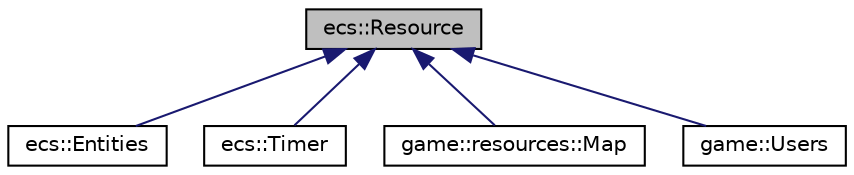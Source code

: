 digraph "ecs::Resource"
{
 // LATEX_PDF_SIZE
  edge [fontname="Helvetica",fontsize="10",labelfontname="Helvetica",labelfontsize="10"];
  node [fontname="Helvetica",fontsize="10",shape=record];
  Node1 [label="ecs::Resource",height=0.2,width=0.4,color="black", fillcolor="grey75", style="filled", fontcolor="black",tooltip=" "];
  Node1 -> Node2 [dir="back",color="midnightblue",fontsize="10",style="solid",fontname="Helvetica"];
  Node2 [label="ecs::Entities",height=0.2,width=0.4,color="black", fillcolor="white", style="filled",URL="$classecs_1_1_entities.html",tooltip="The entities world resource."];
  Node1 -> Node3 [dir="back",color="midnightblue",fontsize="10",style="solid",fontname="Helvetica"];
  Node3 [label="ecs::Timer",height=0.2,width=0.4,color="black", fillcolor="white", style="filled",URL="$classecs_1_1_timer.html",tooltip="Simple timer resource."];
  Node1 -> Node4 [dir="back",color="midnightblue",fontsize="10",style="solid",fontname="Helvetica"];
  Node4 [label="game::resources::Map",height=0.2,width=0.4,color="black", fillcolor="white", style="filled",URL="$structgame_1_1resources_1_1_map.html",tooltip="Game map resource."];
  Node1 -> Node5 [dir="back",color="midnightblue",fontsize="10",style="solid",fontname="Helvetica"];
  Node5 [label="game::Users",height=0.2,width=0.4,color="black", fillcolor="white", style="filled",URL="$classgame_1_1_users.html",tooltip="Resource allowing to get users actions using the keybinds."];
}
